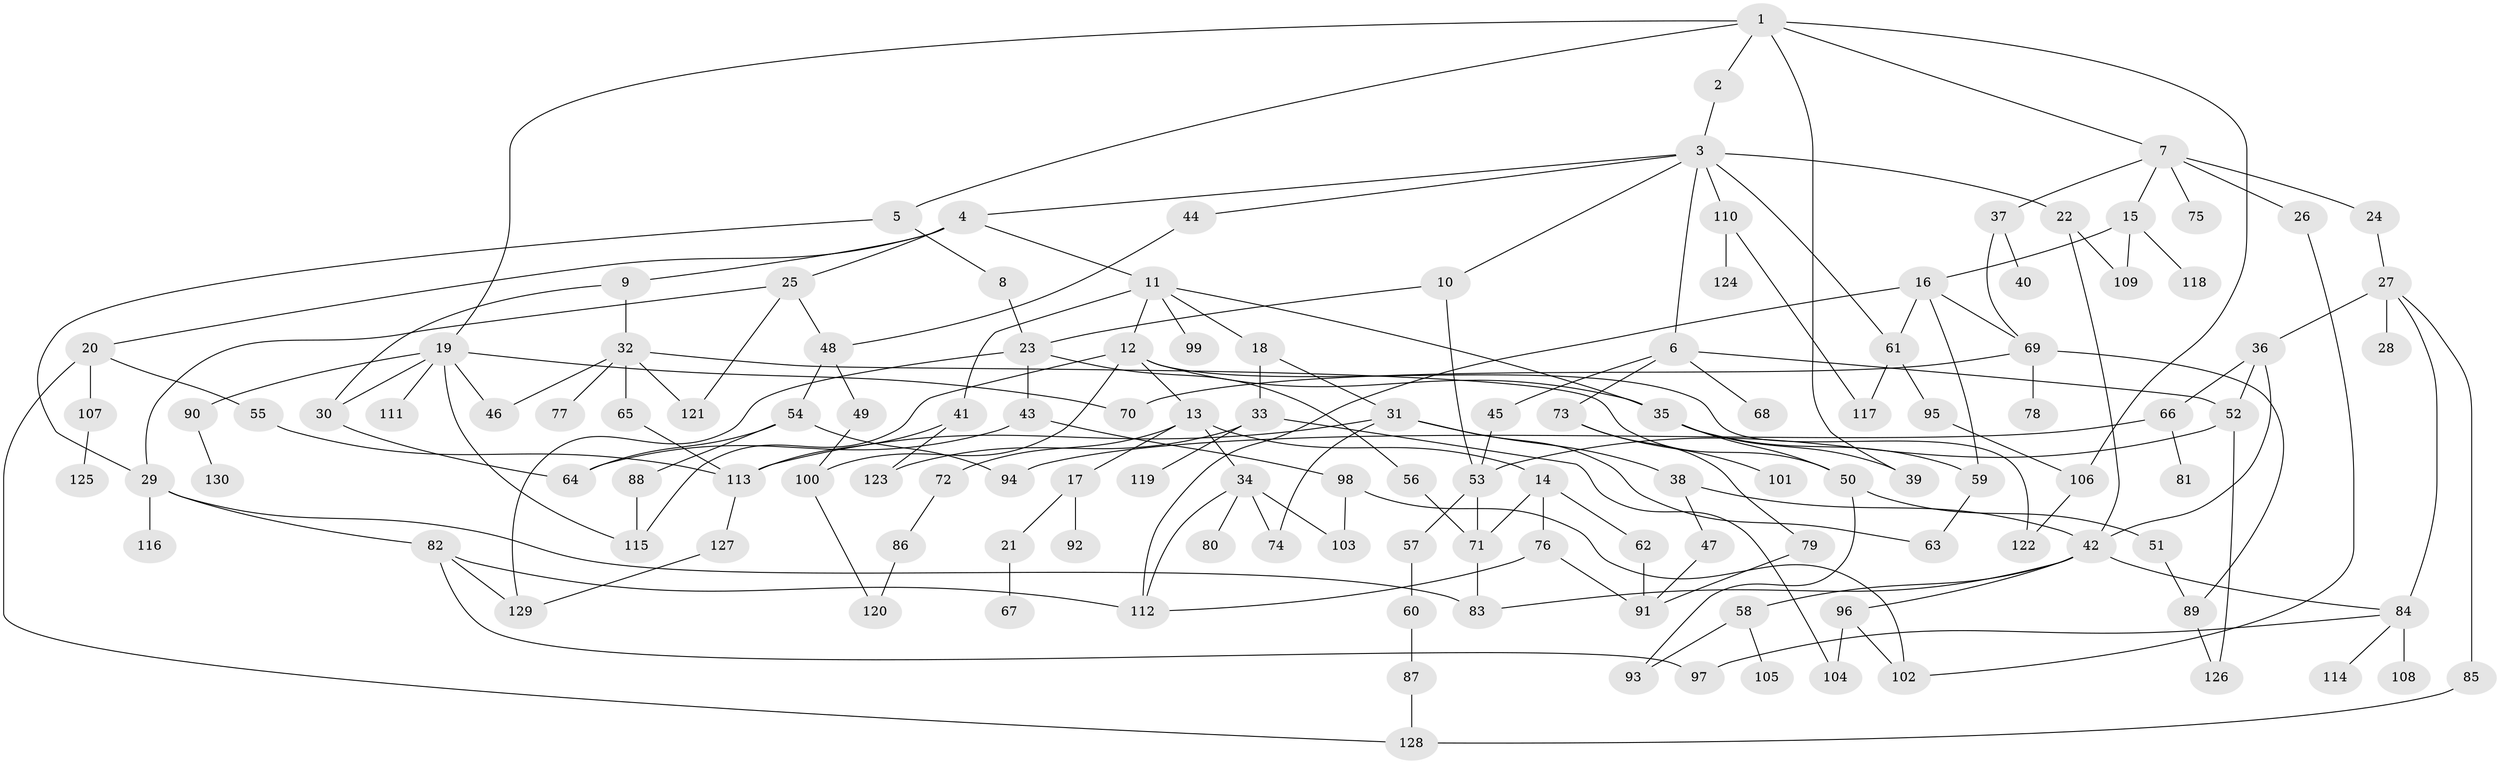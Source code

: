 // coarse degree distribution, {7: 0.05813953488372093, 2: 0.2558139534883721, 9: 0.023255813953488372, 4: 0.10465116279069768, 5: 0.08139534883720931, 6: 0.05813953488372093, 3: 0.20930232558139536, 8: 0.023255813953488372, 1: 0.18604651162790697}
// Generated by graph-tools (version 1.1) at 2025/41/03/06/25 10:41:25]
// undirected, 130 vertices, 187 edges
graph export_dot {
graph [start="1"]
  node [color=gray90,style=filled];
  1;
  2;
  3;
  4;
  5;
  6;
  7;
  8;
  9;
  10;
  11;
  12;
  13;
  14;
  15;
  16;
  17;
  18;
  19;
  20;
  21;
  22;
  23;
  24;
  25;
  26;
  27;
  28;
  29;
  30;
  31;
  32;
  33;
  34;
  35;
  36;
  37;
  38;
  39;
  40;
  41;
  42;
  43;
  44;
  45;
  46;
  47;
  48;
  49;
  50;
  51;
  52;
  53;
  54;
  55;
  56;
  57;
  58;
  59;
  60;
  61;
  62;
  63;
  64;
  65;
  66;
  67;
  68;
  69;
  70;
  71;
  72;
  73;
  74;
  75;
  76;
  77;
  78;
  79;
  80;
  81;
  82;
  83;
  84;
  85;
  86;
  87;
  88;
  89;
  90;
  91;
  92;
  93;
  94;
  95;
  96;
  97;
  98;
  99;
  100;
  101;
  102;
  103;
  104;
  105;
  106;
  107;
  108;
  109;
  110;
  111;
  112;
  113;
  114;
  115;
  116;
  117;
  118;
  119;
  120;
  121;
  122;
  123;
  124;
  125;
  126;
  127;
  128;
  129;
  130;
  1 -- 2;
  1 -- 5;
  1 -- 7;
  1 -- 19;
  1 -- 39;
  1 -- 106;
  2 -- 3;
  3 -- 4;
  3 -- 6;
  3 -- 10;
  3 -- 22;
  3 -- 44;
  3 -- 110;
  3 -- 61;
  4 -- 9;
  4 -- 11;
  4 -- 20;
  4 -- 25;
  5 -- 8;
  5 -- 29;
  6 -- 45;
  6 -- 68;
  6 -- 73;
  6 -- 52;
  7 -- 15;
  7 -- 24;
  7 -- 26;
  7 -- 37;
  7 -- 75;
  8 -- 23;
  9 -- 30;
  9 -- 32;
  10 -- 53;
  10 -- 23;
  11 -- 12;
  11 -- 18;
  11 -- 35;
  11 -- 41;
  11 -- 99;
  12 -- 13;
  12 -- 115;
  12 -- 122;
  12 -- 35;
  12 -- 100;
  13 -- 14;
  13 -- 17;
  13 -- 34;
  13 -- 72;
  14 -- 62;
  14 -- 76;
  14 -- 71;
  15 -- 16;
  15 -- 109;
  15 -- 118;
  16 -- 59;
  16 -- 61;
  16 -- 69;
  16 -- 112;
  17 -- 21;
  17 -- 92;
  18 -- 31;
  18 -- 33;
  19 -- 46;
  19 -- 70;
  19 -- 90;
  19 -- 111;
  19 -- 115;
  19 -- 30;
  20 -- 55;
  20 -- 107;
  20 -- 128;
  21 -- 67;
  22 -- 42;
  22 -- 109;
  23 -- 43;
  23 -- 56;
  23 -- 129;
  24 -- 27;
  25 -- 29;
  25 -- 121;
  25 -- 48;
  26 -- 102;
  27 -- 28;
  27 -- 36;
  27 -- 84;
  27 -- 85;
  29 -- 82;
  29 -- 116;
  29 -- 83;
  30 -- 64;
  31 -- 38;
  31 -- 63;
  31 -- 74;
  31 -- 113;
  32 -- 50;
  32 -- 65;
  32 -- 77;
  32 -- 121;
  32 -- 46;
  33 -- 104;
  33 -- 119;
  33 -- 123;
  34 -- 74;
  34 -- 80;
  34 -- 112;
  34 -- 103;
  35 -- 59;
  35 -- 50;
  35 -- 39;
  36 -- 52;
  36 -- 66;
  36 -- 42;
  37 -- 40;
  37 -- 69;
  38 -- 42;
  38 -- 47;
  41 -- 113;
  41 -- 123;
  42 -- 58;
  42 -- 83;
  42 -- 96;
  42 -- 84;
  43 -- 64;
  43 -- 98;
  44 -- 48;
  45 -- 53;
  47 -- 91;
  48 -- 49;
  48 -- 54;
  49 -- 100;
  50 -- 51;
  50 -- 93;
  51 -- 89;
  52 -- 126;
  52 -- 53;
  53 -- 57;
  53 -- 71;
  54 -- 88;
  54 -- 94;
  54 -- 64;
  55 -- 113;
  56 -- 71;
  57 -- 60;
  58 -- 93;
  58 -- 105;
  59 -- 63;
  60 -- 87;
  61 -- 95;
  61 -- 117;
  62 -- 91;
  65 -- 113;
  66 -- 81;
  66 -- 94;
  69 -- 78;
  69 -- 89;
  69 -- 70;
  71 -- 83;
  72 -- 86;
  73 -- 79;
  73 -- 101;
  76 -- 112;
  76 -- 91;
  79 -- 91;
  82 -- 97;
  82 -- 129;
  82 -- 112;
  84 -- 108;
  84 -- 114;
  84 -- 97;
  85 -- 128;
  86 -- 120;
  87 -- 128;
  88 -- 115;
  89 -- 126;
  90 -- 130;
  95 -- 106;
  96 -- 102;
  96 -- 104;
  98 -- 103;
  98 -- 102;
  100 -- 120;
  106 -- 122;
  107 -- 125;
  110 -- 124;
  110 -- 117;
  113 -- 127;
  127 -- 129;
}
